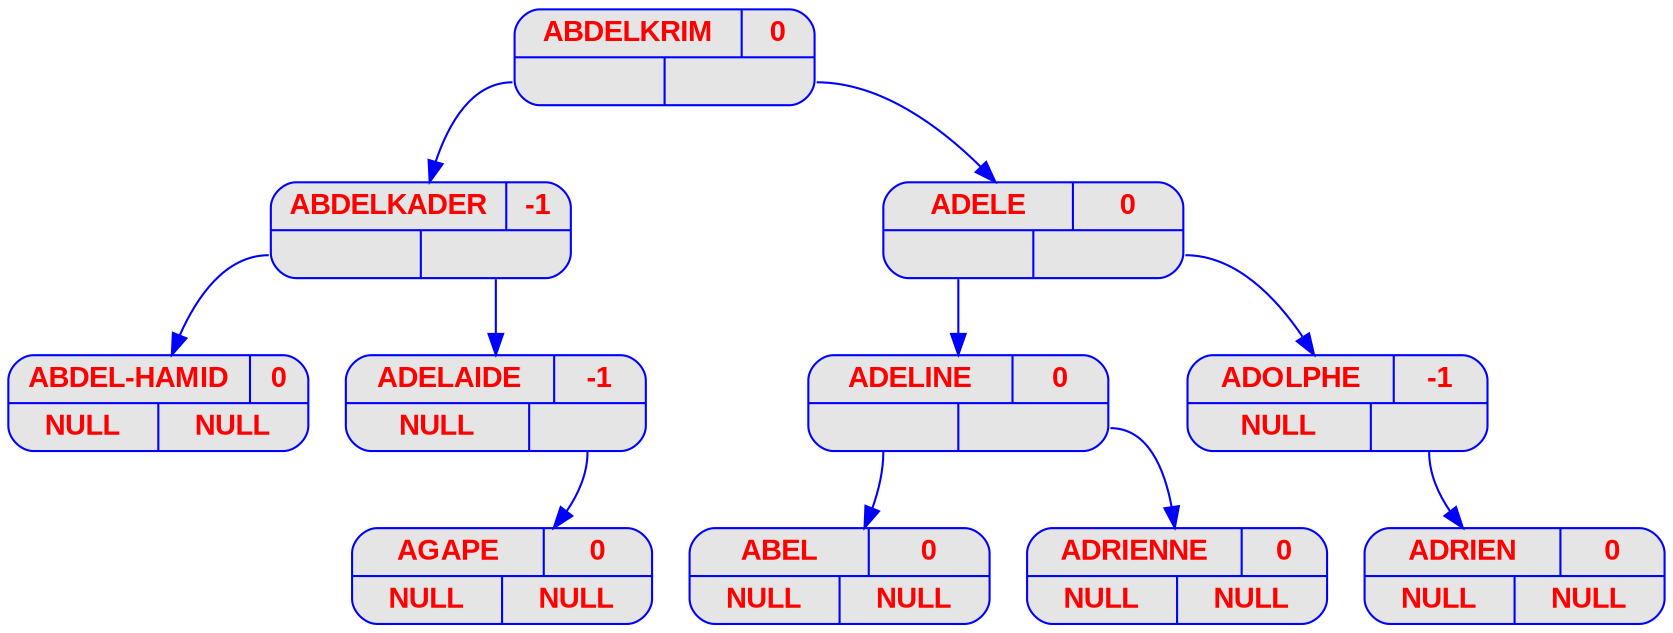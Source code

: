 digraph displayAVL {
	node [
		fontname  = "Arial bold" 
		fontsize  = "14"
		fontcolor = "red"
		style     = "rounded, filled"
		shape     = "record"
		fillcolor = "grey90"
		color     = "blue"
		width     = "2"
	]

	edge [
		color     = "blue"
	]

	"ABDELKRIM
" [label = "{{<c> ABDELKRIM
 | <b> 0} | { <g> | <d>}}"];
	"ABDELKRIM
":g -> "ABDELKADER
";
	"ABDELKADER
" [label = "{{<c> ABDELKADER
 | <b> -1} | { <g> | <d>}}"];
	"ABDELKADER
":g -> "ABDEL-HAMID
";
	"ABDEL-HAMID
" [label = "{{<c> ABDEL-HAMID
 | <b> 0} | { <g> | <d>}}"];
	"ABDEL-HAMID
" [label = "{{<c> ABDEL-HAMID
 | <b> 0} | { <g> NULL | <d> NULL}}"];
	"ABDELKADER
":d -> "ADELAIDE
";
	"ADELAIDE
" [label = "{{<c> ADELAIDE
 | <b> -1} | { <g> | <d>}}"];
	"ADELAIDE
" [label = "{{<c> ADELAIDE
 | <b> -1} | { <g> NULL | <d> }}"];
	"ADELAIDE
":d -> "AGAPE
";
	"AGAPE
" [label = "{{<c> AGAPE
 | <b> 0} | { <g> | <d>}}"];
	"AGAPE
" [label = "{{<c> AGAPE
 | <b> 0} | { <g> NULL | <d> NULL}}"];
	"ABDELKRIM
":d -> "ADELE
";
	"ADELE
" [label = "{{<c> ADELE
 | <b> 0} | { <g> | <d>}}"];
	"ADELE
":g -> "ADELINE
";
	"ADELINE
" [label = "{{<c> ADELINE
 | <b> 0} | { <g> | <d>}}"];
	"ADELINE
":g -> "ABEL
";
	"ABEL
" [label = "{{<c> ABEL
 | <b> 0} | { <g> | <d>}}"];
	"ABEL
" [label = "{{<c> ABEL
 | <b> 0} | { <g> NULL | <d> NULL}}"];
	"ADELINE
":d -> "ADRIENNE
";
	"ADRIENNE
" [label = "{{<c> ADRIENNE
 | <b> 0} | { <g> | <d>}}"];
	"ADRIENNE
" [label = "{{<c> ADRIENNE
 | <b> 0} | { <g> NULL | <d> NULL}}"];
	"ADELE
":d -> "ADOLPHE
";
	"ADOLPHE
" [label = "{{<c> ADOLPHE
 | <b> -1} | { <g> | <d>}}"];
	"ADOLPHE
" [label = "{{<c> ADOLPHE
 | <b> -1} | { <g> NULL | <d> }}"];
	"ADOLPHE
":d -> "ADRIEN
";
	"ADRIEN
" [label = "{{<c> ADRIEN
 | <b> 0} | { <g> | <d>}}"];
	"ADRIEN
" [label = "{{<c> ADRIEN
 | <b> 0} | { <g> NULL | <d> NULL}}"];
}
